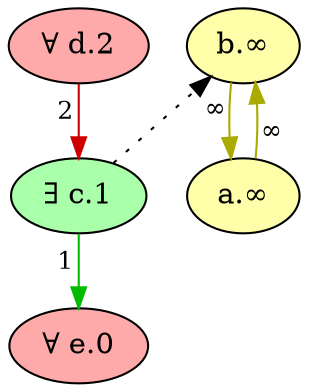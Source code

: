 digraph {
    // Node defaults can be set here if needed
    "e" [style="filled" fillcolor="#FFAAAA" label="∀ e.0" fontsize=14]
    "c" [style="filled" fillcolor="#AAFFAA" label="∃ c.1" fontsize=14]
    "d" [style="filled" fillcolor="#FFAAAA" label="∀ d.2" fontsize=14]
    "b" [style="filled" fillcolor="#FFFFAA" label="b.∞" fontsize=14]
    "a" [style="filled" fillcolor="#FFFFAA" label="a.∞" fontsize=14]
    edge[labeldistance=1.5 fontsize=12]
    "b" -> "a" [color="#AAAA00" style="solid" dir="forward" taillabel="∞" ]
    "a" -> "b" [color="#AAAA00" style="solid" dir="forward" taillabel="∞" ]
    "c" -> "b" [color="black" style="dotted" dir="forward" taillabel="" constraint=false]
    "d" -> "c" [color="#CC0000" style="solid" dir="forward" taillabel="2" ]
    "c" -> "e" [color="#00BB00" style="solid" dir="forward" taillabel="1" ]
    {rank = max e}
    {rank = min d}
}
